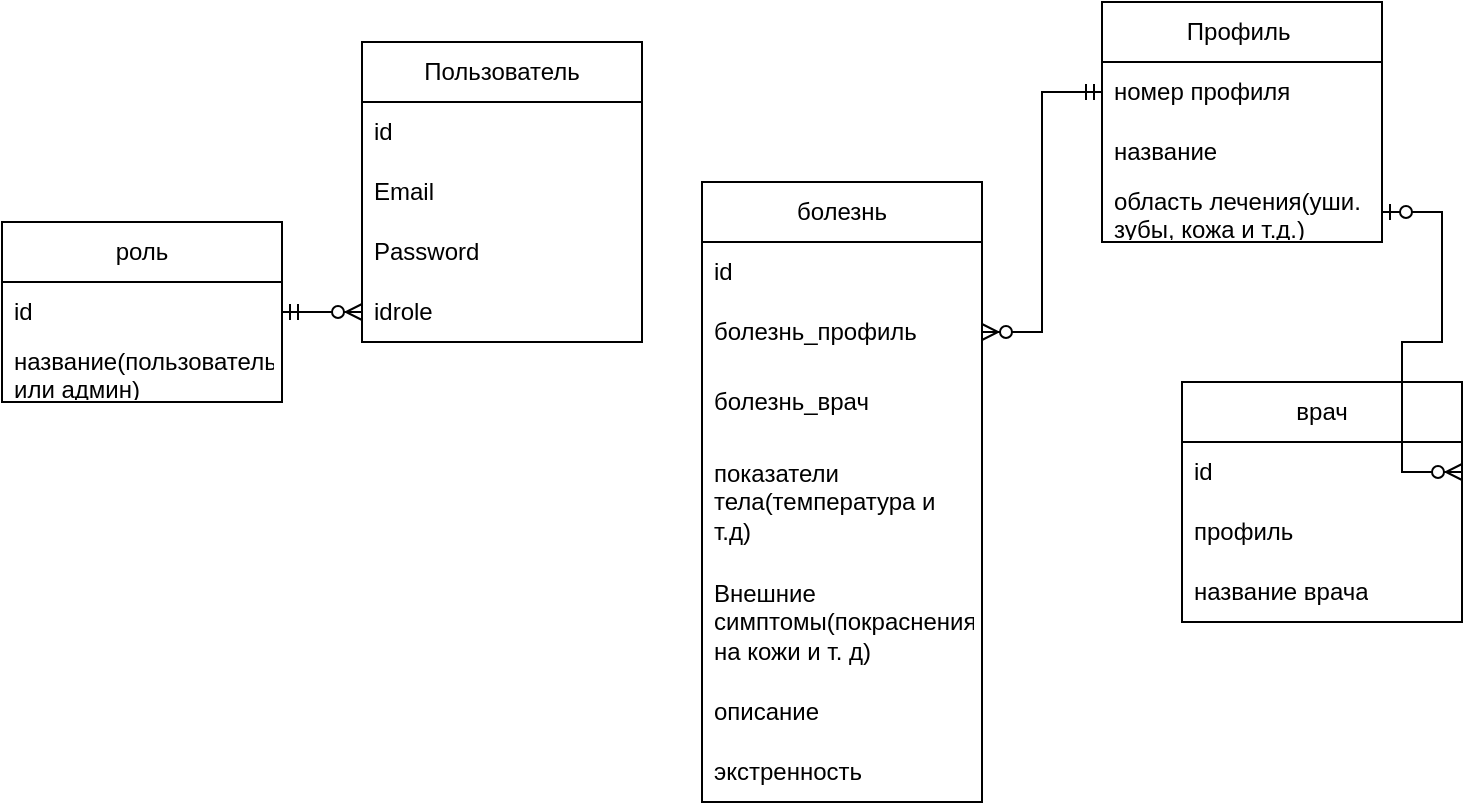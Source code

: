 <mxfile version="23.1.4" type="github">
  <diagram name="Страница — 1" id="ez0E6tDOwZlz5BTjkI_b">
    <mxGraphModel dx="2069" dy="567" grid="1" gridSize="10" guides="1" tooltips="1" connect="1" arrows="1" fold="1" page="1" pageScale="1" pageWidth="827" pageHeight="1169" math="0" shadow="0">
      <root>
        <mxCell id="0" />
        <mxCell id="1" parent="0" />
        <mxCell id="lhd9j1P7oSOaSxWT9DXD-1" value="Пользователь" style="swimlane;fontStyle=0;childLayout=stackLayout;horizontal=1;startSize=30;horizontalStack=0;resizeParent=1;resizeParentMax=0;resizeLast=0;collapsible=1;marginBottom=0;whiteSpace=wrap;html=1;" parent="1" vertex="1">
          <mxGeometry x="120" y="90" width="140" height="150" as="geometry" />
        </mxCell>
        <mxCell id="lhd9j1P7oSOaSxWT9DXD-2" value="id" style="text;strokeColor=none;fillColor=none;align=left;verticalAlign=middle;spacingLeft=4;spacingRight=4;overflow=hidden;points=[[0,0.5],[1,0.5]];portConstraint=eastwest;rotatable=0;whiteSpace=wrap;html=1;" parent="lhd9j1P7oSOaSxWT9DXD-1" vertex="1">
          <mxGeometry y="30" width="140" height="30" as="geometry" />
        </mxCell>
        <mxCell id="lhd9j1P7oSOaSxWT9DXD-3" value="Email" style="text;strokeColor=none;fillColor=none;align=left;verticalAlign=middle;spacingLeft=4;spacingRight=4;overflow=hidden;points=[[0,0.5],[1,0.5]];portConstraint=eastwest;rotatable=0;whiteSpace=wrap;html=1;" parent="lhd9j1P7oSOaSxWT9DXD-1" vertex="1">
          <mxGeometry y="60" width="140" height="30" as="geometry" />
        </mxCell>
        <mxCell id="lhd9j1P7oSOaSxWT9DXD-4" value="Password" style="text;strokeColor=none;fillColor=none;align=left;verticalAlign=middle;spacingLeft=4;spacingRight=4;overflow=hidden;points=[[0,0.5],[1,0.5]];portConstraint=eastwest;rotatable=0;whiteSpace=wrap;html=1;" parent="lhd9j1P7oSOaSxWT9DXD-1" vertex="1">
          <mxGeometry y="90" width="140" height="30" as="geometry" />
        </mxCell>
        <mxCell id="lhd9j1P7oSOaSxWT9DXD-5" value="idrole" style="text;strokeColor=none;fillColor=none;align=left;verticalAlign=middle;spacingLeft=4;spacingRight=4;overflow=hidden;points=[[0,0.5],[1,0.5]];portConstraint=eastwest;rotatable=0;whiteSpace=wrap;html=1;" parent="lhd9j1P7oSOaSxWT9DXD-1" vertex="1">
          <mxGeometry y="120" width="140" height="30" as="geometry" />
        </mxCell>
        <mxCell id="lhd9j1P7oSOaSxWT9DXD-7" value="роль" style="swimlane;fontStyle=0;childLayout=stackLayout;horizontal=1;startSize=30;horizontalStack=0;resizeParent=1;resizeParentMax=0;resizeLast=0;collapsible=1;marginBottom=0;whiteSpace=wrap;html=1;" parent="1" vertex="1">
          <mxGeometry x="-60" y="180" width="140" height="90" as="geometry" />
        </mxCell>
        <mxCell id="lhd9j1P7oSOaSxWT9DXD-8" value="id&amp;nbsp;" style="text;strokeColor=none;fillColor=none;align=left;verticalAlign=middle;spacingLeft=4;spacingRight=4;overflow=hidden;points=[[0,0.5],[1,0.5]];portConstraint=eastwest;rotatable=0;whiteSpace=wrap;html=1;" parent="lhd9j1P7oSOaSxWT9DXD-7" vertex="1">
          <mxGeometry y="30" width="140" height="30" as="geometry" />
        </mxCell>
        <mxCell id="lhd9j1P7oSOaSxWT9DXD-9" value="название(пользователь или админ)" style="text;strokeColor=none;fillColor=none;align=left;verticalAlign=middle;spacingLeft=4;spacingRight=4;overflow=hidden;points=[[0,0.5],[1,0.5]];portConstraint=eastwest;rotatable=0;whiteSpace=wrap;html=1;" parent="lhd9j1P7oSOaSxWT9DXD-7" vertex="1">
          <mxGeometry y="60" width="140" height="30" as="geometry" />
        </mxCell>
        <mxCell id="lhd9j1P7oSOaSxWT9DXD-12" value="болезнь" style="swimlane;fontStyle=0;childLayout=stackLayout;horizontal=1;startSize=30;horizontalStack=0;resizeParent=1;resizeParentMax=0;resizeLast=0;collapsible=1;marginBottom=0;whiteSpace=wrap;html=1;" parent="1" vertex="1">
          <mxGeometry x="290" y="160" width="140" height="310" as="geometry" />
        </mxCell>
        <mxCell id="lhd9j1P7oSOaSxWT9DXD-13" value="id" style="text;strokeColor=none;fillColor=none;align=left;verticalAlign=middle;spacingLeft=4;spacingRight=4;overflow=hidden;points=[[0,0.5],[1,0.5]];portConstraint=eastwest;rotatable=0;whiteSpace=wrap;html=1;" parent="lhd9j1P7oSOaSxWT9DXD-12" vertex="1">
          <mxGeometry y="30" width="140" height="30" as="geometry" />
        </mxCell>
        <mxCell id="lhd9j1P7oSOaSxWT9DXD-14" value="болезнь_профиль" style="text;strokeColor=none;fillColor=none;align=left;verticalAlign=middle;spacingLeft=4;spacingRight=4;overflow=hidden;points=[[0,0.5],[1,0.5]];portConstraint=eastwest;rotatable=0;whiteSpace=wrap;html=1;" parent="lhd9j1P7oSOaSxWT9DXD-12" vertex="1">
          <mxGeometry y="60" width="140" height="30" as="geometry" />
        </mxCell>
        <mxCell id="lhd9j1P7oSOaSxWT9DXD-15" value="болезнь_врач" style="text;strokeColor=none;fillColor=none;align=left;verticalAlign=middle;spacingLeft=4;spacingRight=4;overflow=hidden;points=[[0,0.5],[1,0.5]];portConstraint=eastwest;rotatable=0;whiteSpace=wrap;html=1;" parent="lhd9j1P7oSOaSxWT9DXD-12" vertex="1">
          <mxGeometry y="90" width="140" height="40" as="geometry" />
        </mxCell>
        <mxCell id="lhd9j1P7oSOaSxWT9DXD-38" value="показатели тела(температура и т.д)" style="text;strokeColor=none;fillColor=none;align=left;verticalAlign=middle;spacingLeft=4;spacingRight=4;overflow=hidden;points=[[0,0.5],[1,0.5]];portConstraint=eastwest;rotatable=0;whiteSpace=wrap;html=1;" parent="lhd9j1P7oSOaSxWT9DXD-12" vertex="1">
          <mxGeometry y="130" width="140" height="60" as="geometry" />
        </mxCell>
        <mxCell id="lhd9j1P7oSOaSxWT9DXD-28" value="Внешние симптомы(покраснения на кожи и т. д)" style="text;strokeColor=none;fillColor=none;align=left;verticalAlign=middle;spacingLeft=4;spacingRight=4;overflow=hidden;points=[[0,0.5],[1,0.5]];portConstraint=eastwest;rotatable=0;whiteSpace=wrap;html=1;" parent="lhd9j1P7oSOaSxWT9DXD-12" vertex="1">
          <mxGeometry y="190" width="140" height="60" as="geometry" />
        </mxCell>
        <mxCell id="lhd9j1P7oSOaSxWT9DXD-21" value="описание&amp;nbsp;" style="text;strokeColor=none;fillColor=none;align=left;verticalAlign=middle;spacingLeft=4;spacingRight=4;overflow=hidden;points=[[0,0.5],[1,0.5]];portConstraint=eastwest;rotatable=0;whiteSpace=wrap;html=1;" parent="lhd9j1P7oSOaSxWT9DXD-12" vertex="1">
          <mxGeometry y="250" width="140" height="30" as="geometry" />
        </mxCell>
        <mxCell id="lhd9j1P7oSOaSxWT9DXD-37" value="экстренность&amp;nbsp;" style="text;strokeColor=none;fillColor=none;align=left;verticalAlign=middle;spacingLeft=4;spacingRight=4;overflow=hidden;points=[[0,0.5],[1,0.5]];portConstraint=eastwest;rotatable=0;whiteSpace=wrap;html=1;" parent="lhd9j1P7oSOaSxWT9DXD-12" vertex="1">
          <mxGeometry y="280" width="140" height="30" as="geometry" />
        </mxCell>
        <mxCell id="lhd9j1P7oSOaSxWT9DXD-16" value="врач" style="swimlane;fontStyle=0;childLayout=stackLayout;horizontal=1;startSize=30;horizontalStack=0;resizeParent=1;resizeParentMax=0;resizeLast=0;collapsible=1;marginBottom=0;whiteSpace=wrap;html=1;" parent="1" vertex="1">
          <mxGeometry x="530" y="260" width="140" height="120" as="geometry" />
        </mxCell>
        <mxCell id="lhd9j1P7oSOaSxWT9DXD-17" value="id" style="text;strokeColor=none;fillColor=none;align=left;verticalAlign=middle;spacingLeft=4;spacingRight=4;overflow=hidden;points=[[0,0.5],[1,0.5]];portConstraint=eastwest;rotatable=0;whiteSpace=wrap;html=1;" parent="lhd9j1P7oSOaSxWT9DXD-16" vertex="1">
          <mxGeometry y="30" width="140" height="30" as="geometry" />
        </mxCell>
        <mxCell id="lhd9j1P7oSOaSxWT9DXD-29" value="профиль" style="text;strokeColor=none;fillColor=none;align=left;verticalAlign=middle;spacingLeft=4;spacingRight=4;overflow=hidden;points=[[0,0.5],[1,0.5]];portConstraint=eastwest;rotatable=0;whiteSpace=wrap;html=1;" parent="lhd9j1P7oSOaSxWT9DXD-16" vertex="1">
          <mxGeometry y="60" width="140" height="30" as="geometry" />
        </mxCell>
        <mxCell id="lhd9j1P7oSOaSxWT9DXD-30" value="название врача" style="text;strokeColor=none;fillColor=none;align=left;verticalAlign=middle;spacingLeft=4;spacingRight=4;overflow=hidden;points=[[0,0.5],[1,0.5]];portConstraint=eastwest;rotatable=0;whiteSpace=wrap;html=1;" parent="lhd9j1P7oSOaSxWT9DXD-16" vertex="1">
          <mxGeometry y="90" width="140" height="30" as="geometry" />
        </mxCell>
        <mxCell id="lhd9j1P7oSOaSxWT9DXD-23" value="Профиль&amp;nbsp;" style="swimlane;fontStyle=0;childLayout=stackLayout;horizontal=1;startSize=30;horizontalStack=0;resizeParent=1;resizeParentMax=0;resizeLast=0;collapsible=1;marginBottom=0;whiteSpace=wrap;html=1;" parent="1" vertex="1">
          <mxGeometry x="490" y="70" width="140" height="120" as="geometry" />
        </mxCell>
        <mxCell id="lhd9j1P7oSOaSxWT9DXD-24" value="номер профиля" style="text;strokeColor=none;fillColor=none;align=left;verticalAlign=middle;spacingLeft=4;spacingRight=4;overflow=hidden;points=[[0,0.5],[1,0.5]];portConstraint=eastwest;rotatable=0;whiteSpace=wrap;html=1;" parent="lhd9j1P7oSOaSxWT9DXD-23" vertex="1">
          <mxGeometry y="30" width="140" height="30" as="geometry" />
        </mxCell>
        <mxCell id="lhd9j1P7oSOaSxWT9DXD-25" value="название" style="text;strokeColor=none;fillColor=none;align=left;verticalAlign=middle;spacingLeft=4;spacingRight=4;overflow=hidden;points=[[0,0.5],[1,0.5]];portConstraint=eastwest;rotatable=0;whiteSpace=wrap;html=1;" parent="lhd9j1P7oSOaSxWT9DXD-23" vertex="1">
          <mxGeometry y="60" width="140" height="30" as="geometry" />
        </mxCell>
        <mxCell id="lhd9j1P7oSOaSxWT9DXD-27" value="область лечения(уши. зубы, кожа и т.д.)" style="text;strokeColor=none;fillColor=none;align=left;verticalAlign=middle;spacingLeft=4;spacingRight=4;overflow=hidden;points=[[0,0.5],[1,0.5]];portConstraint=eastwest;rotatable=0;whiteSpace=wrap;html=1;" parent="lhd9j1P7oSOaSxWT9DXD-23" vertex="1">
          <mxGeometry y="90" width="140" height="30" as="geometry" />
        </mxCell>
        <mxCell id="lhd9j1P7oSOaSxWT9DXD-33" value="" style="edgeStyle=entityRelationEdgeStyle;fontSize=12;html=1;endArrow=ERzeroToMany;startArrow=ERmandOne;rounded=0;exitX=0;exitY=0.5;exitDx=0;exitDy=0;entryX=1;entryY=0.5;entryDx=0;entryDy=0;" parent="1" source="lhd9j1P7oSOaSxWT9DXD-24" target="lhd9j1P7oSOaSxWT9DXD-14" edge="1">
          <mxGeometry width="100" height="100" relative="1" as="geometry">
            <mxPoint x="360" y="340" as="sourcePoint" />
            <mxPoint x="460" y="240" as="targetPoint" />
          </mxGeometry>
        </mxCell>
        <mxCell id="lhd9j1P7oSOaSxWT9DXD-34" value="" style="edgeStyle=entityRelationEdgeStyle;fontSize=12;html=1;endArrow=ERzeroToMany;startArrow=ERmandOne;rounded=0;exitX=1;exitY=0.5;exitDx=0;exitDy=0;entryX=0;entryY=0.5;entryDx=0;entryDy=0;" parent="1" source="lhd9j1P7oSOaSxWT9DXD-8" target="lhd9j1P7oSOaSxWT9DXD-5" edge="1">
          <mxGeometry width="100" height="100" relative="1" as="geometry">
            <mxPoint x="360" y="340" as="sourcePoint" />
            <mxPoint x="460" y="240" as="targetPoint" />
          </mxGeometry>
        </mxCell>
        <mxCell id="lhd9j1P7oSOaSxWT9DXD-39" value="" style="edgeStyle=entityRelationEdgeStyle;fontSize=12;html=1;endArrow=ERzeroToMany;startArrow=ERzeroToOne;rounded=0;entryX=1;entryY=0.5;entryDx=0;entryDy=0;exitX=1;exitY=0.5;exitDx=0;exitDy=0;" parent="1" source="lhd9j1P7oSOaSxWT9DXD-27" target="lhd9j1P7oSOaSxWT9DXD-17" edge="1">
          <mxGeometry width="100" height="100" relative="1" as="geometry">
            <mxPoint x="660" y="180" as="sourcePoint" />
            <mxPoint x="740" y="250" as="targetPoint" />
            <Array as="points">
              <mxPoint x="520" y="300" />
            </Array>
          </mxGeometry>
        </mxCell>
      </root>
    </mxGraphModel>
  </diagram>
</mxfile>
